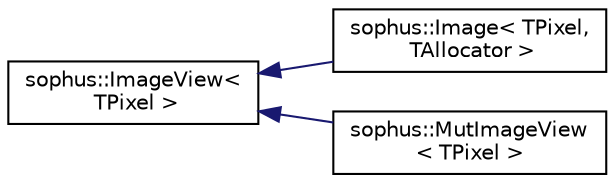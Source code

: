 digraph "Graphical Class Hierarchy"
{
 // LATEX_PDF_SIZE
  edge [fontname="Helvetica",fontsize="10",labelfontname="Helvetica",labelfontsize="10"];
  node [fontname="Helvetica",fontsize="10",shape=record];
  rankdir="LR";
  Node0 [label="sophus::ImageView\<\l TPixel \>",height=0.2,width=0.4,color="black", fillcolor="white", style="filled",URL="$structsophus_1_1_image_view.html",tooltip="A view of an (immutable) image, which does not own the data."];
  Node0 -> Node1 [dir="back",color="midnightblue",fontsize="10",style="solid",fontname="Helvetica"];
  Node1 [label="sophus::Image\< TPixel,\l TAllocator \>",height=0.2,width=0.4,color="black", fillcolor="white", style="filled",URL="$classsophus_1_1_image.html",tooltip="Image read-only access to pixels and shared ownership, hence cheap to copy. Type is nullable."];
  Node0 -> Node2 [dir="back",color="midnightblue",fontsize="10",style="solid",fontname="Helvetica"];
  Node2 [label="sophus::MutImageView\l\< TPixel \>",height=0.2,width=0.4,color="black", fillcolor="white", style="filled",URL="$classsophus_1_1_mut_image_view.html",tooltip="View of a mutable image, which does not own the data."];
}
